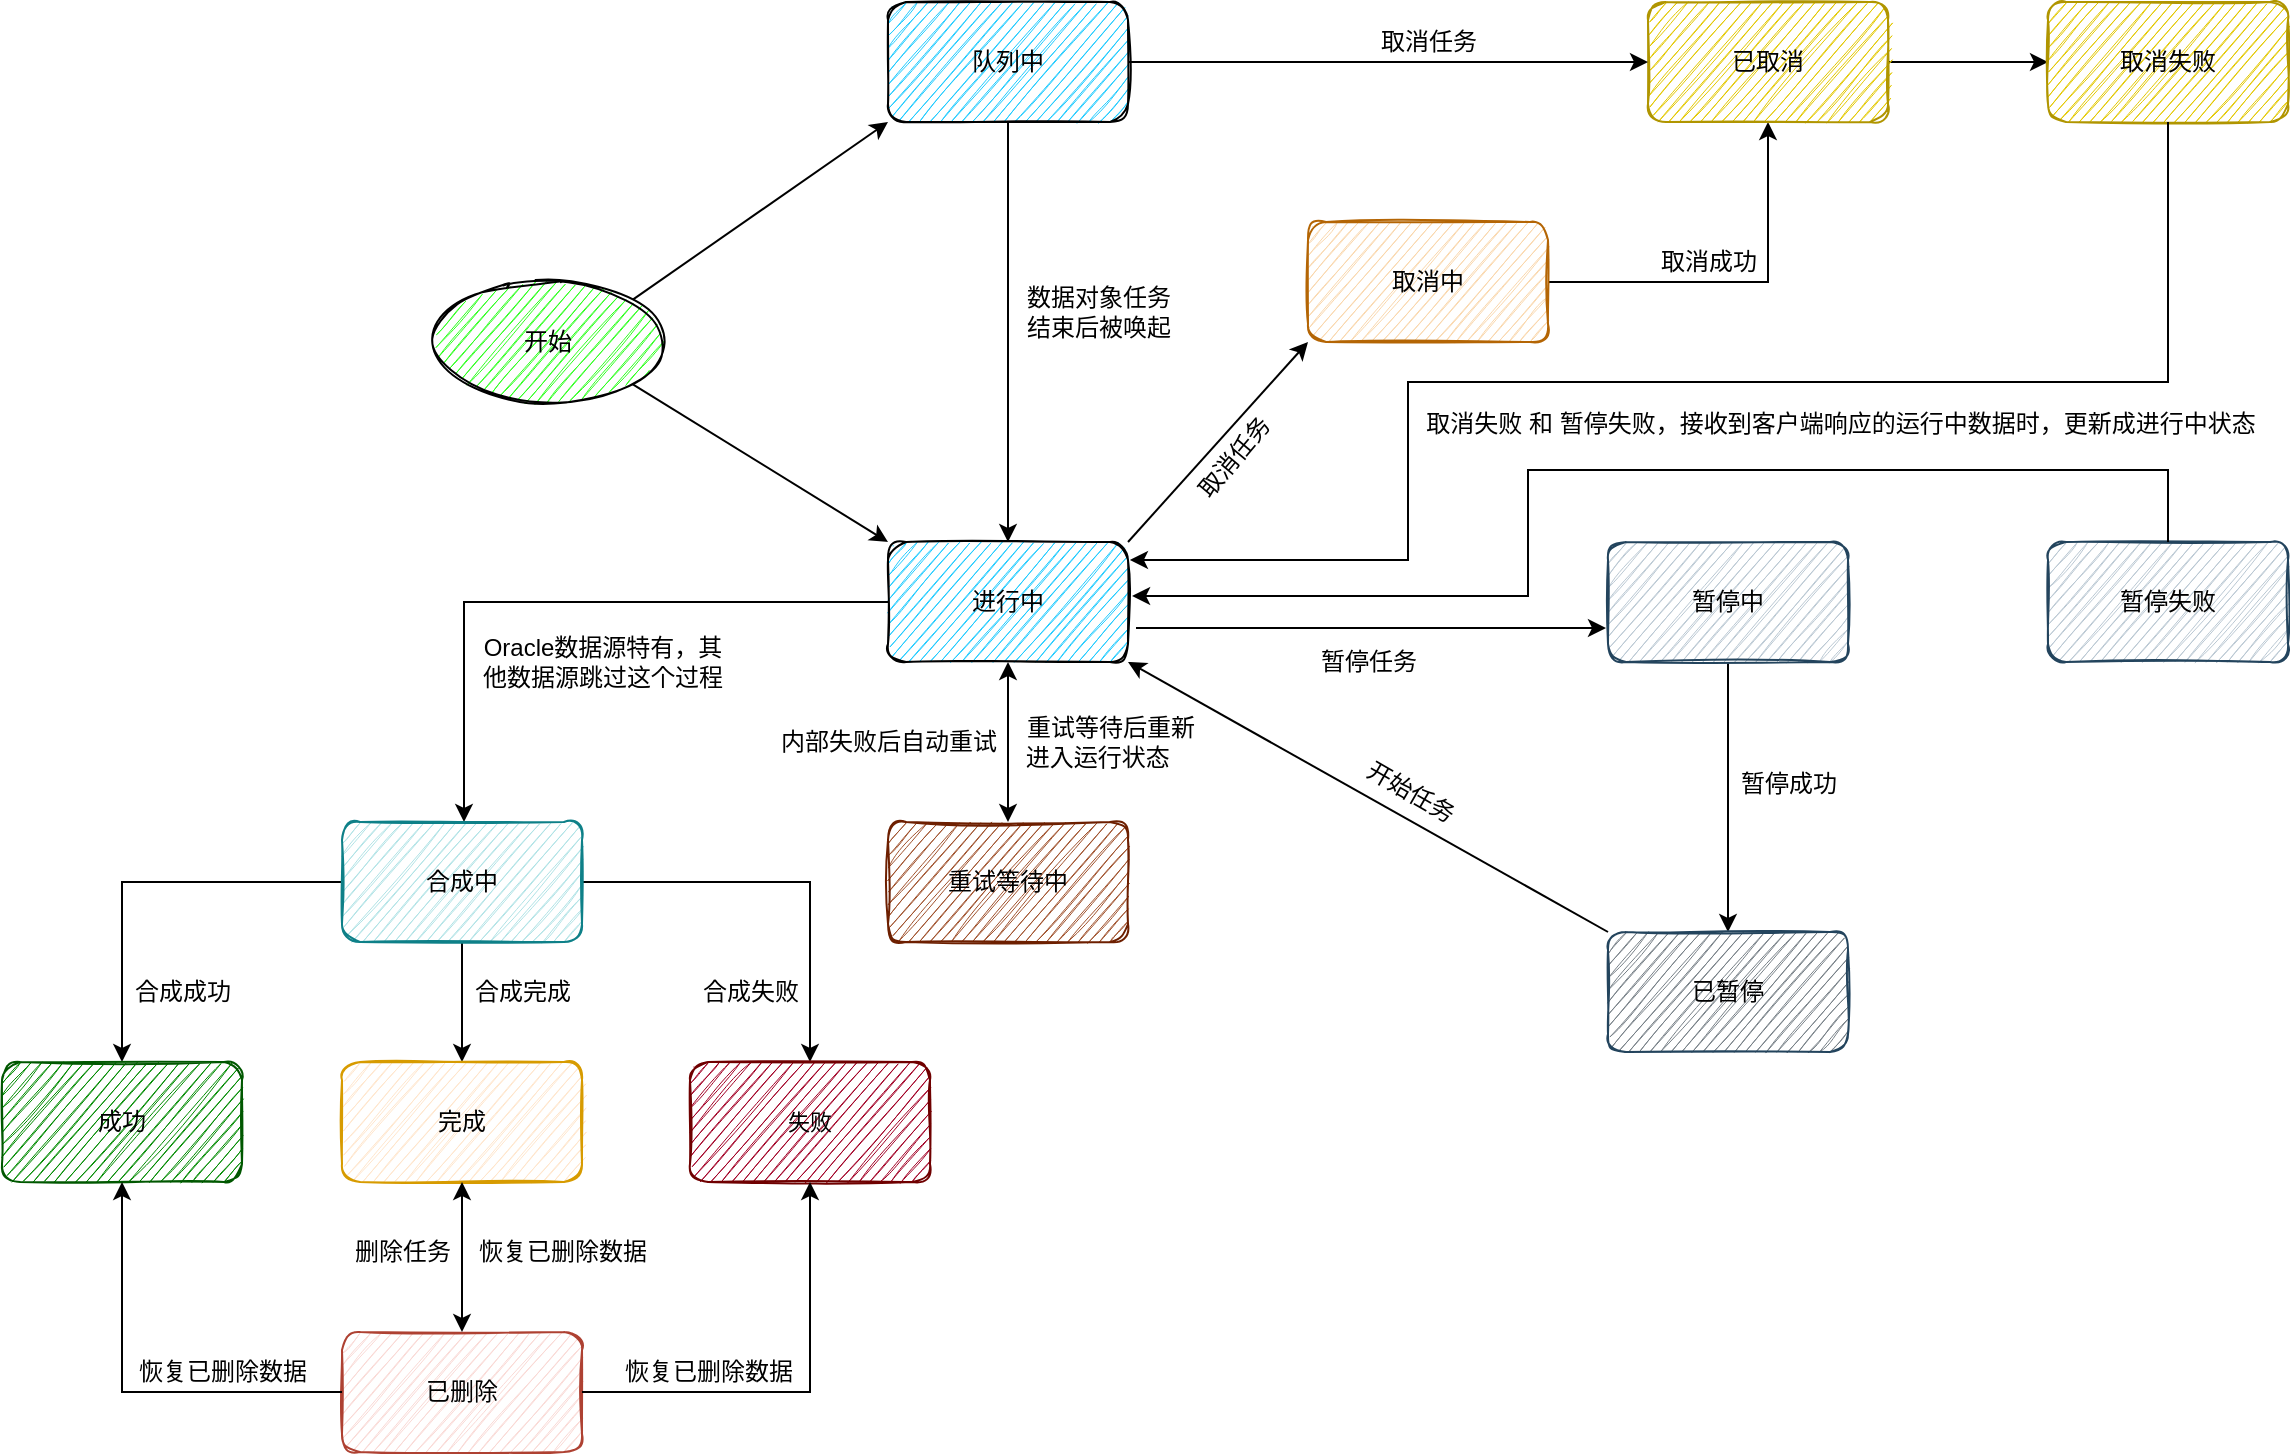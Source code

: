 <mxfile version="16.4.5" type="github">
  <diagram id="qINzFhqbTE6yxvJxC4iN" name="Page-1">
    <mxGraphModel dx="2249" dy="762" grid="1" gridSize="10" guides="1" tooltips="1" connect="1" arrows="1" fold="1" page="1" pageScale="1" pageWidth="827" pageHeight="1169" math="0" shadow="0">
      <root>
        <mxCell id="0" />
        <mxCell id="1" parent="0" />
        <mxCell id="IOZMn-XIOWkaTDg5bGpa-5" value="队列中" style="rounded=1;whiteSpace=wrap;html=1;sketch=1;fillColor=#1FCBFF;" parent="1" vertex="1">
          <mxGeometry x="180" y="90" width="120" height="60" as="geometry" />
        </mxCell>
        <mxCell id="IOZMn-XIOWkaTDg5bGpa-32" value="" style="edgeStyle=orthogonalEdgeStyle;rounded=0;orthogonalLoop=1;jettySize=auto;html=1;exitX=0;exitY=0.5;exitDx=0;exitDy=0;" parent="1" source="IOZMn-XIOWkaTDg5bGpa-6" target="IOZMn-XIOWkaTDg5bGpa-31" edge="1">
          <mxGeometry relative="1" as="geometry">
            <mxPoint x="33" y="410" as="sourcePoint" />
            <Array as="points">
              <mxPoint x="-32" y="390" />
            </Array>
          </mxGeometry>
        </mxCell>
        <mxCell id="IOZMn-XIOWkaTDg5bGpa-6" value="进行中" style="rounded=1;whiteSpace=wrap;html=1;sketch=1;fillColor=#1FCBFF;" parent="1" vertex="1">
          <mxGeometry x="180" y="360" width="120" height="60" as="geometry" />
        </mxCell>
        <mxCell id="IOZMn-XIOWkaTDg5bGpa-16" value="开始" style="ellipse;whiteSpace=wrap;html=1;rounded=1;sketch=1;fillColor=#2EFF1F;" parent="1" vertex="1">
          <mxGeometry x="-50" y="230" width="120" height="60" as="geometry" />
        </mxCell>
        <mxCell id="IOZMn-XIOWkaTDg5bGpa-20" value="" style="endArrow=classic;html=1;rounded=0;entryX=0;entryY=1;entryDx=0;entryDy=0;exitX=1;exitY=0;exitDx=0;exitDy=0;" parent="1" source="IOZMn-XIOWkaTDg5bGpa-16" target="IOZMn-XIOWkaTDg5bGpa-5" edge="1">
          <mxGeometry width="50" height="50" relative="1" as="geometry">
            <mxPoint x="130" y="230" as="sourcePoint" />
            <mxPoint x="180" y="180" as="targetPoint" />
          </mxGeometry>
        </mxCell>
        <mxCell id="IOZMn-XIOWkaTDg5bGpa-21" value="" style="endArrow=classic;html=1;rounded=0;exitX=1;exitY=1;exitDx=0;exitDy=0;entryX=0;entryY=0;entryDx=0;entryDy=0;" parent="1" source="IOZMn-XIOWkaTDg5bGpa-16" target="IOZMn-XIOWkaTDg5bGpa-6" edge="1">
          <mxGeometry width="50" height="50" relative="1" as="geometry">
            <mxPoint x="130" y="340" as="sourcePoint" />
            <mxPoint x="180" y="290" as="targetPoint" />
          </mxGeometry>
        </mxCell>
        <mxCell id="IOZMn-XIOWkaTDg5bGpa-28" value="" style="endArrow=classic;html=1;rounded=0;exitX=0.5;exitY=1;exitDx=0;exitDy=0;entryX=0.5;entryY=0;entryDx=0;entryDy=0;" parent="1" source="IOZMn-XIOWkaTDg5bGpa-5" target="IOZMn-XIOWkaTDg5bGpa-6" edge="1">
          <mxGeometry width="50" height="50" relative="1" as="geometry">
            <mxPoint x="270" y="420" as="sourcePoint" />
            <mxPoint x="330" y="370" as="targetPoint" />
          </mxGeometry>
        </mxCell>
        <mxCell id="IOZMn-XIOWkaTDg5bGpa-46" value="" style="edgeStyle=orthogonalEdgeStyle;rounded=0;orthogonalLoop=1;jettySize=auto;html=1;" parent="1" source="IOZMn-XIOWkaTDg5bGpa-31" target="IOZMn-XIOWkaTDg5bGpa-45" edge="1">
          <mxGeometry relative="1" as="geometry" />
        </mxCell>
        <mxCell id="IOZMn-XIOWkaTDg5bGpa-48" value="" style="edgeStyle=orthogonalEdgeStyle;rounded=0;orthogonalLoop=1;jettySize=auto;html=1;" parent="1" source="IOZMn-XIOWkaTDg5bGpa-31" target="IOZMn-XIOWkaTDg5bGpa-47" edge="1">
          <mxGeometry relative="1" as="geometry" />
        </mxCell>
        <mxCell id="IOZMn-XIOWkaTDg5bGpa-50" value="" style="edgeStyle=orthogonalEdgeStyle;rounded=0;orthogonalLoop=1;jettySize=auto;html=1;" parent="1" source="IOZMn-XIOWkaTDg5bGpa-31" target="IOZMn-XIOWkaTDg5bGpa-49" edge="1">
          <mxGeometry relative="1" as="geometry" />
        </mxCell>
        <mxCell id="IOZMn-XIOWkaTDg5bGpa-31" value="合成中" style="whiteSpace=wrap;html=1;fillColor=#b0e3e6;rounded=1;sketch=1;strokeColor=#0e8088;" parent="1" vertex="1">
          <mxGeometry x="-93" y="500" width="120" height="60" as="geometry" />
        </mxCell>
        <mxCell id="IOZMn-XIOWkaTDg5bGpa-39" value="" style="edgeStyle=orthogonalEdgeStyle;rounded=0;orthogonalLoop=1;jettySize=auto;html=1;" parent="1" source="IOZMn-XIOWkaTDg5bGpa-33" target="IOZMn-XIOWkaTDg5bGpa-38" edge="1">
          <mxGeometry relative="1" as="geometry" />
        </mxCell>
        <mxCell id="IOZMn-XIOWkaTDg5bGpa-33" value="取消中" style="whiteSpace=wrap;html=1;fillColor=#fad7ac;rounded=1;sketch=1;strokeColor=#b46504;" parent="1" vertex="1">
          <mxGeometry x="390" y="200" width="120" height="60" as="geometry" />
        </mxCell>
        <mxCell id="IOZMn-XIOWkaTDg5bGpa-35" value="取消任务" style="text;html=1;align=center;verticalAlign=middle;resizable=0;points=[];autosize=1;strokeColor=none;fillColor=none;" parent="1" vertex="1">
          <mxGeometry x="420" y="100" width="60" height="20" as="geometry" />
        </mxCell>
        <mxCell id="IOZMn-XIOWkaTDg5bGpa-36" value="" style="endArrow=classic;html=1;rounded=0;exitX=1;exitY=0;exitDx=0;exitDy=0;" parent="1" source="IOZMn-XIOWkaTDg5bGpa-6" edge="1">
          <mxGeometry width="50" height="50" relative="1" as="geometry">
            <mxPoint x="270" y="410" as="sourcePoint" />
            <mxPoint x="390" y="260" as="targetPoint" />
          </mxGeometry>
        </mxCell>
        <mxCell id="IOZMn-XIOWkaTDg5bGpa-37" value="取消任务" style="text;html=1;align=center;verticalAlign=middle;resizable=0;points=[];autosize=1;strokeColor=none;fillColor=none;rotation=-50;" parent="1" vertex="1">
          <mxGeometry x="323" y="308" width="60" height="20" as="geometry" />
        </mxCell>
        <mxCell id="IOZMn-XIOWkaTDg5bGpa-103" value="" style="edgeStyle=orthogonalEdgeStyle;rounded=0;orthogonalLoop=1;jettySize=auto;html=1;fontColor=#000000;" parent="1" source="IOZMn-XIOWkaTDg5bGpa-38" target="IOZMn-XIOWkaTDg5bGpa-102" edge="1">
          <mxGeometry relative="1" as="geometry" />
        </mxCell>
        <mxCell id="IOZMn-XIOWkaTDg5bGpa-38" value="已取消" style="whiteSpace=wrap;html=1;fillColor=#e3c800;strokeColor=#B09500;fontColor=#000000;rounded=1;sketch=1;" parent="1" vertex="1">
          <mxGeometry x="560" y="90" width="120" height="60" as="geometry" />
        </mxCell>
        <mxCell id="IOZMn-XIOWkaTDg5bGpa-40" value="取消成功" style="text;html=1;align=center;verticalAlign=middle;resizable=0;points=[];autosize=1;strokeColor=none;fillColor=none;" parent="1" vertex="1">
          <mxGeometry x="560" y="210" width="60" height="20" as="geometry" />
        </mxCell>
        <mxCell id="IOZMn-XIOWkaTDg5bGpa-41" value="&lt;span&gt;数据对象任务&lt;br&gt;结束后被唤起&lt;/span&gt;" style="text;html=1;align=center;verticalAlign=middle;resizable=0;points=[];autosize=1;strokeColor=none;fillColor=none;" parent="1" vertex="1">
          <mxGeometry x="240" y="230" width="90" height="30" as="geometry" />
        </mxCell>
        <mxCell id="IOZMn-XIOWkaTDg5bGpa-43" value="" style="endArrow=classic;html=1;rounded=0;entryX=0;entryY=0.5;entryDx=0;entryDy=0;exitX=1;exitY=0.5;exitDx=0;exitDy=0;" parent="1" source="IOZMn-XIOWkaTDg5bGpa-5" target="IOZMn-XIOWkaTDg5bGpa-38" edge="1">
          <mxGeometry width="50" height="50" relative="1" as="geometry">
            <mxPoint x="270" y="400" as="sourcePoint" />
            <mxPoint x="320" y="350" as="targetPoint" />
          </mxGeometry>
        </mxCell>
        <mxCell id="IOZMn-XIOWkaTDg5bGpa-44" value="Oracle数据源特有，其&lt;br&gt;他数据源跳过这个过程" style="text;html=1;align=center;verticalAlign=middle;resizable=0;points=[];autosize=1;strokeColor=none;fillColor=none;" parent="1" vertex="1">
          <mxGeometry x="-33" y="405" width="140" height="30" as="geometry" />
        </mxCell>
        <mxCell id="IOZMn-XIOWkaTDg5bGpa-45" value="&lt;font color=&quot;#000000&quot;&gt;成功&lt;/font&gt;" style="whiteSpace=wrap;html=1;fillColor=#008a00;rounded=1;sketch=1;strokeColor=#005700;fontColor=#ffffff;" parent="1" vertex="1">
          <mxGeometry x="-263" y="620" width="120" height="60" as="geometry" />
        </mxCell>
        <mxCell id="IOZMn-XIOWkaTDg5bGpa-47" value="&lt;span&gt;	&lt;/span&gt;完成" style="whiteSpace=wrap;html=1;fillColor=#ffe6cc;rounded=1;sketch=1;strokeColor=#d79b00;" parent="1" vertex="1">
          <mxGeometry x="-93" y="620" width="120" height="60" as="geometry" />
        </mxCell>
        <mxCell id="IOZMn-XIOWkaTDg5bGpa-49" value="&lt;font color=&quot;#000000&quot; style=&quot;font-size: 11px&quot;&gt;失败&lt;/font&gt;" style="whiteSpace=wrap;html=1;fillColor=#a20025;rounded=1;sketch=1;fontColor=#ffffff;strokeColor=#6F0000;" parent="1" vertex="1">
          <mxGeometry x="81" y="620" width="120" height="60" as="geometry" />
        </mxCell>
        <mxCell id="IOZMn-XIOWkaTDg5bGpa-55" value="" style="edgeStyle=orthogonalEdgeStyle;rounded=0;orthogonalLoop=1;jettySize=auto;html=1;fontColor=#000000;" parent="1" source="IOZMn-XIOWkaTDg5bGpa-51" target="IOZMn-XIOWkaTDg5bGpa-54" edge="1">
          <mxGeometry relative="1" as="geometry" />
        </mxCell>
        <mxCell id="IOZMn-XIOWkaTDg5bGpa-51" value="&lt;span&gt;	&lt;/span&gt;暂停中" style="rounded=1;whiteSpace=wrap;html=1;sketch=1;fillColor=#bac8d3;strokeColor=#23445d;" parent="1" vertex="1">
          <mxGeometry x="540" y="360" width="120" height="60" as="geometry" />
        </mxCell>
        <mxCell id="IOZMn-XIOWkaTDg5bGpa-54" value="已暂停" style="rounded=1;whiteSpace=wrap;html=1;sketch=1;fillColor=#778087;strokeColor=#23445d;gradientColor=none;" parent="1" vertex="1">
          <mxGeometry x="540" y="555" width="120" height="60" as="geometry" />
        </mxCell>
        <mxCell id="IOZMn-XIOWkaTDg5bGpa-61" value="" style="endArrow=classic;html=1;rounded=0;fontColor=#000000;entryX=0;entryY=0.717;entryDx=0;entryDy=0;entryPerimeter=0;" parent="1" edge="1">
          <mxGeometry width="50" height="50" relative="1" as="geometry">
            <mxPoint x="304" y="403" as="sourcePoint" />
            <mxPoint x="539" y="403.02" as="targetPoint" />
          </mxGeometry>
        </mxCell>
        <mxCell id="IOZMn-XIOWkaTDg5bGpa-62" value="" style="endArrow=classic;html=1;rounded=0;fontColor=#000000;entryX=1;entryY=1;entryDx=0;entryDy=0;exitX=0;exitY=0;exitDx=0;exitDy=0;" parent="1" source="IOZMn-XIOWkaTDg5bGpa-54" target="IOZMn-XIOWkaTDg5bGpa-6" edge="1">
          <mxGeometry width="50" height="50" relative="1" as="geometry">
            <mxPoint x="270" y="570" as="sourcePoint" />
            <mxPoint x="320" y="520" as="targetPoint" />
          </mxGeometry>
        </mxCell>
        <mxCell id="IOZMn-XIOWkaTDg5bGpa-65" value="暂停成功" style="text;html=1;align=center;verticalAlign=middle;resizable=0;points=[];autosize=1;strokeColor=none;fillColor=none;fontColor=#000000;" parent="1" vertex="1">
          <mxGeometry x="600" y="471" width="60" height="20" as="geometry" />
        </mxCell>
        <mxCell id="IOZMn-XIOWkaTDg5bGpa-66" value="开始任务" style="text;html=1;align=center;verticalAlign=middle;resizable=0;points=[];autosize=1;strokeColor=none;fillColor=none;fontColor=#000000;rotation=30;" parent="1" vertex="1">
          <mxGeometry x="411" y="475" width="60" height="20" as="geometry" />
        </mxCell>
        <mxCell id="IOZMn-XIOWkaTDg5bGpa-67" value="已删除" style="whiteSpace=wrap;html=1;fillColor=#fad9d5;rounded=1;sketch=1;strokeColor=#ae4132;" parent="1" vertex="1">
          <mxGeometry x="-93" y="755" width="120" height="60" as="geometry" />
        </mxCell>
        <mxCell id="IOZMn-XIOWkaTDg5bGpa-69" value="" style="endArrow=classic;html=1;rounded=0;fontColor=#000000;exitX=1;exitY=0.5;exitDx=0;exitDy=0;entryX=0.5;entryY=1;entryDx=0;entryDy=0;" parent="1" source="IOZMn-XIOWkaTDg5bGpa-67" target="IOZMn-XIOWkaTDg5bGpa-49" edge="1">
          <mxGeometry width="50" height="50" relative="1" as="geometry">
            <mxPoint x="87" y="840" as="sourcePoint" />
            <mxPoint x="147" y="798" as="targetPoint" />
            <Array as="points">
              <mxPoint x="141" y="785" />
            </Array>
          </mxGeometry>
        </mxCell>
        <mxCell id="IOZMn-XIOWkaTDg5bGpa-70" value="" style="endArrow=classic;html=1;rounded=0;fontColor=#000000;entryX=0.5;entryY=1;entryDx=0;entryDy=0;exitX=0;exitY=0.5;exitDx=0;exitDy=0;" parent="1" source="IOZMn-XIOWkaTDg5bGpa-67" target="IOZMn-XIOWkaTDg5bGpa-45" edge="1">
          <mxGeometry width="50" height="50" relative="1" as="geometry">
            <mxPoint x="-203" y="780" as="sourcePoint" />
            <mxPoint x="-173" y="690" as="targetPoint" />
            <Array as="points">
              <mxPoint x="-203" y="785" />
            </Array>
          </mxGeometry>
        </mxCell>
        <mxCell id="IOZMn-XIOWkaTDg5bGpa-71" value="恢复已删除数据" style="text;html=1;align=center;verticalAlign=middle;resizable=0;points=[];autosize=1;strokeColor=none;fillColor=none;fontColor=#000000;" parent="1" vertex="1">
          <mxGeometry x="40" y="765" width="100" height="20" as="geometry" />
        </mxCell>
        <mxCell id="IOZMn-XIOWkaTDg5bGpa-72" value="恢复已删除数据" style="text;html=1;align=center;verticalAlign=middle;resizable=0;points=[];autosize=1;strokeColor=none;fillColor=none;fontColor=#000000;" parent="1" vertex="1">
          <mxGeometry x="-203" y="765" width="100" height="20" as="geometry" />
        </mxCell>
        <mxCell id="IOZMn-XIOWkaTDg5bGpa-73" value="" style="endArrow=classic;startArrow=classic;html=1;rounded=0;fontColor=#000000;entryX=0.5;entryY=1;entryDx=0;entryDy=0;exitX=0.5;exitY=0;exitDx=0;exitDy=0;" parent="1" source="IOZMn-XIOWkaTDg5bGpa-67" target="IOZMn-XIOWkaTDg5bGpa-47" edge="1">
          <mxGeometry width="50" height="50" relative="1" as="geometry">
            <mxPoint x="-53" y="750" as="sourcePoint" />
            <mxPoint x="-3" y="700" as="targetPoint" />
          </mxGeometry>
        </mxCell>
        <mxCell id="IOZMn-XIOWkaTDg5bGpa-74" value="删除任务" style="text;html=1;align=center;verticalAlign=middle;resizable=0;points=[];autosize=1;strokeColor=none;fillColor=none;fontColor=#000000;" parent="1" vertex="1">
          <mxGeometry x="-93" y="705" width="60" height="20" as="geometry" />
        </mxCell>
        <mxCell id="IOZMn-XIOWkaTDg5bGpa-75" value="恢复已删除数据" style="text;html=1;align=center;verticalAlign=middle;resizable=0;points=[];autosize=1;strokeColor=none;fillColor=none;fontColor=#000000;" parent="1" vertex="1">
          <mxGeometry x="-33" y="705" width="100" height="20" as="geometry" />
        </mxCell>
        <mxCell id="IOZMn-XIOWkaTDg5bGpa-79" value="暂停任务" style="text;html=1;align=center;verticalAlign=middle;resizable=0;points=[];autosize=1;strokeColor=none;fillColor=none;fontColor=#000000;rotation=0;" parent="1" vertex="1">
          <mxGeometry x="390" y="410" width="60" height="20" as="geometry" />
        </mxCell>
        <mxCell id="IOZMn-XIOWkaTDg5bGpa-81" value="合成失败" style="text;html=1;align=center;verticalAlign=middle;resizable=0;points=[];autosize=1;strokeColor=none;fillColor=none;fontColor=#000000;" parent="1" vertex="1">
          <mxGeometry x="81" y="575" width="60" height="20" as="geometry" />
        </mxCell>
        <mxCell id="IOZMn-XIOWkaTDg5bGpa-83" value="合成成功" style="text;html=1;align=center;verticalAlign=middle;resizable=0;points=[];autosize=1;strokeColor=none;fillColor=none;fontColor=#000000;" parent="1" vertex="1">
          <mxGeometry x="-203" y="575" width="60" height="20" as="geometry" />
        </mxCell>
        <mxCell id="IOZMn-XIOWkaTDg5bGpa-84" value="合成完成" style="text;html=1;align=center;verticalAlign=middle;resizable=0;points=[];autosize=1;strokeColor=none;fillColor=none;fontColor=#000000;" parent="1" vertex="1">
          <mxGeometry x="-33" y="575" width="60" height="20" as="geometry" />
        </mxCell>
        <mxCell id="IOZMn-XIOWkaTDg5bGpa-87" value="&lt;font color=&quot;#000000&quot;&gt;重试等待中&lt;/font&gt;" style="rounded=1;whiteSpace=wrap;html=1;sketch=1;fillColor=#a0522d;fontColor=#ffffff;strokeColor=#6D1F00;" parent="1" vertex="1">
          <mxGeometry x="180" y="500" width="120" height="60" as="geometry" />
        </mxCell>
        <mxCell id="IOZMn-XIOWkaTDg5bGpa-92" value="" style="endArrow=classic;startArrow=classic;html=1;rounded=0;fontColor=#000000;entryX=0.5;entryY=1;entryDx=0;entryDy=0;exitX=0.5;exitY=0;exitDx=0;exitDy=0;" parent="1" source="IOZMn-XIOWkaTDg5bGpa-87" target="IOZMn-XIOWkaTDg5bGpa-6" edge="1">
          <mxGeometry width="50" height="50" relative="1" as="geometry">
            <mxPoint x="220" y="480" as="sourcePoint" />
            <mxPoint x="270" y="430" as="targetPoint" />
          </mxGeometry>
        </mxCell>
        <mxCell id="IOZMn-XIOWkaTDg5bGpa-93" value="内部失败后自动重试" style="text;html=1;align=center;verticalAlign=middle;resizable=0;points=[];autosize=1;strokeColor=none;fillColor=none;fontColor=#000000;" parent="1" vertex="1">
          <mxGeometry x="120" y="450" width="120" height="20" as="geometry" />
        </mxCell>
        <mxCell id="IOZMn-XIOWkaTDg5bGpa-94" value="重试等待后重新&lt;br&gt;进入运行状态&amp;nbsp; &amp;nbsp;&amp;nbsp;" style="text;html=1;align=center;verticalAlign=middle;resizable=0;points=[];autosize=1;strokeColor=none;fillColor=none;fontColor=#000000;" parent="1" vertex="1">
          <mxGeometry x="241" y="445" width="100" height="30" as="geometry" />
        </mxCell>
        <mxCell id="IOZMn-XIOWkaTDg5bGpa-95" value="暂停失败" style="rounded=1;whiteSpace=wrap;html=1;sketch=1;fillColor=#bac8d3;strokeColor=#23445d;" parent="1" vertex="1">
          <mxGeometry x="760" y="360" width="120" height="60" as="geometry" />
        </mxCell>
        <mxCell id="IOZMn-XIOWkaTDg5bGpa-102" value="取消失败" style="whiteSpace=wrap;html=1;fillColor=#e3c800;strokeColor=#B09500;fontColor=#000000;rounded=1;sketch=1;" parent="1" vertex="1">
          <mxGeometry x="760" y="90" width="120" height="60" as="geometry" />
        </mxCell>
        <mxCell id="IOZMn-XIOWkaTDg5bGpa-104" value="" style="endArrow=classic;html=1;rounded=0;fontColor=#000000;exitX=0.5;exitY=1;exitDx=0;exitDy=0;entryX=1.008;entryY=0.15;entryDx=0;entryDy=0;entryPerimeter=0;" parent="1" source="IOZMn-XIOWkaTDg5bGpa-102" target="IOZMn-XIOWkaTDg5bGpa-6" edge="1">
          <mxGeometry width="50" height="50" relative="1" as="geometry">
            <mxPoint x="270" y="390" as="sourcePoint" />
            <mxPoint x="410" y="360" as="targetPoint" />
            <Array as="points">
              <mxPoint x="820" y="280" />
              <mxPoint x="440" y="280" />
              <mxPoint x="440" y="369" />
            </Array>
          </mxGeometry>
        </mxCell>
        <mxCell id="IOZMn-XIOWkaTDg5bGpa-105" value="" style="endArrow=classic;html=1;rounded=0;fontColor=#000000;exitX=0.5;exitY=0;exitDx=0;exitDy=0;entryX=1.017;entryY=0.383;entryDx=0;entryDy=0;entryPerimeter=0;" parent="1" source="IOZMn-XIOWkaTDg5bGpa-95" edge="1">
          <mxGeometry width="50" height="50" relative="1" as="geometry">
            <mxPoint x="828.04" y="364" as="sourcePoint" />
            <mxPoint x="302.04" y="386.98" as="targetPoint" />
            <Array as="points">
              <mxPoint x="820" y="324" />
              <mxPoint x="560" y="324" />
              <mxPoint x="500" y="324" />
              <mxPoint x="500" y="387" />
            </Array>
          </mxGeometry>
        </mxCell>
        <mxCell id="IOZMn-XIOWkaTDg5bGpa-106" value="取消失败 和 暂停失败，接收到客户端响应的运行中数据时，更新成进行中状态" style="text;html=1;align=center;verticalAlign=middle;resizable=0;points=[];autosize=1;strokeColor=none;fillColor=none;fontColor=#000000;" parent="1" vertex="1">
          <mxGeometry x="441" y="291" width="430" height="20" as="geometry" />
        </mxCell>
      </root>
    </mxGraphModel>
  </diagram>
</mxfile>
